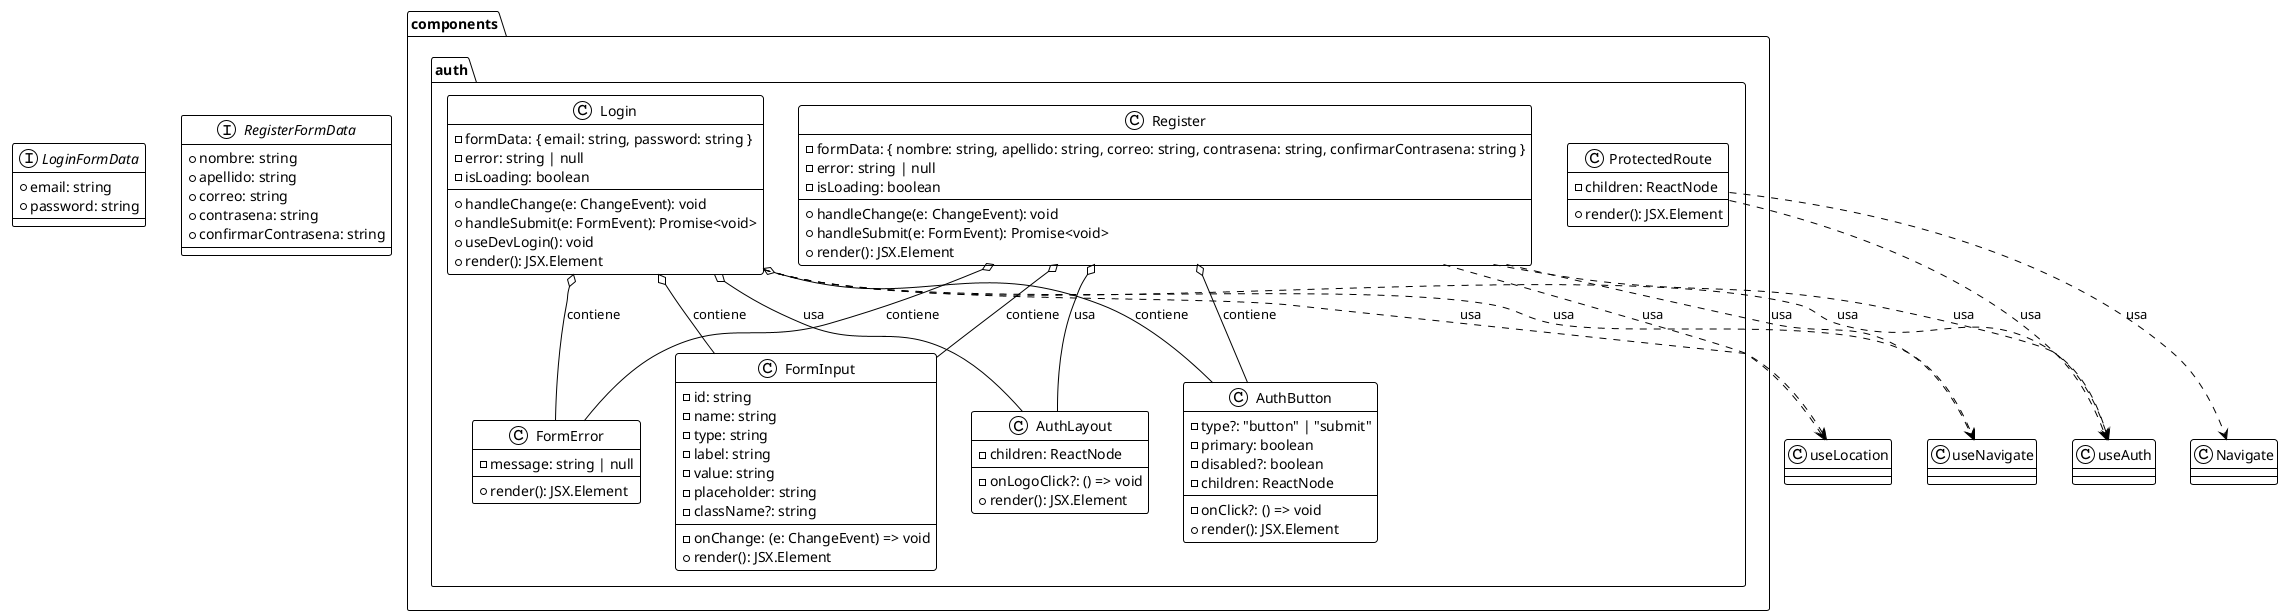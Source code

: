 @startuml Auth
!theme plain
skinparam classStyle rectangle

package "components.auth" {
    class Login {
        -formData: { email: string, password: string }
        -error: string | null
        -isLoading: boolean
        +handleChange(e: ChangeEvent): void
        +handleSubmit(e: FormEvent): Promise<void>
        +useDevLogin(): void
        +render(): JSX.Element
    }

    class Register {
        -formData: { nombre: string, apellido: string, correo: string, contrasena: string, confirmarContrasena: string }
        -error: string | null
        -isLoading: boolean
        +handleChange(e: ChangeEvent): void
        +handleSubmit(e: FormEvent): Promise<void>
        +render(): JSX.Element
    }

    class AuthLayout {
        -children: ReactNode
        -onLogoClick?: () => void
        +render(): JSX.Element
    }

    class FormInput {
        -id: string
        -name: string
        -type: string
        -label: string
        -value: string
        -onChange: (e: ChangeEvent) => void
        -placeholder: string
        -className?: string
        +render(): JSX.Element
    }

    class FormError {
        -message: string | null
        +render(): JSX.Element
    }

    class AuthButton {
        -type?: "button" | "submit"
        -primary: boolean
        -disabled?: boolean
        -onClick?: () => void
        -children: ReactNode
        +render(): JSX.Element
    }

    class ProtectedRoute {
        -children: ReactNode
        +render(): JSX.Element
    }
}

' Interfaces
interface LoginFormData {
    +email: string
    +password: string
}

interface RegisterFormData {
    +nombre: string
    +apellido: string
    +correo: string
    +contrasena: string
    +confirmarContrasena: string
}

' Relaciones
Login o-- FormInput : contiene
Login o-- FormError : contiene
Login o-- AuthButton : contiene
Login o-- AuthLayout : usa

Register o-- FormInput : contiene
Register o-- FormError : contiene
Register o-- AuthButton : contiene
Register o-- AuthLayout : usa

' Dependencias
Login ..> useAuth : usa
Login ..> useNavigate : usa
Login ..> useLocation : usa

Register ..> useAuth : usa
Register ..> useNavigate : usa
Register ..> useLocation : usa

ProtectedRoute ..> useAuth : usa
ProtectedRoute ..> Navigate : usa

@enduml 